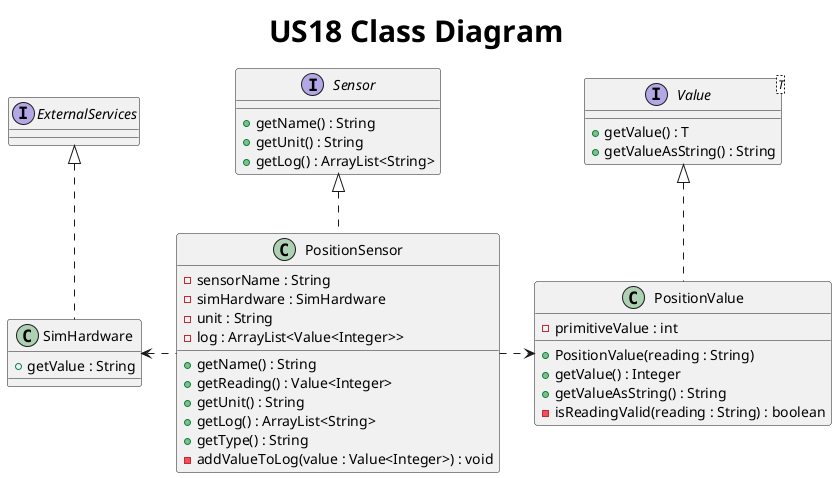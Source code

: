 @startuml
title <size: 30> US18 Class Diagram

interface Sensor {
    + getName() : String
    + getUnit() : String
    + getLog() : ArrayList<String>
}

interface Value<T> {
    + getValue() : T
    + getValueAsString() : String
}

interface ExternalServices {

}

class PositionSensor{
    - sensorName : String
    - simHardware : SimHardware
    - unit : String
    - log : ArrayList<Value<Integer>>

    + getName() : String
    + getReading() : Value<Integer>
    + getUnit() : String
    + getLog() : ArrayList<String>
    + getType() : String
    - addValueToLog(value : Value<Integer>) : void
}

class PositionValue{
    - primitiveValue : int

    + PositionValue(reading : String)
    + getValue() : Integer
    + getValueAsString() : String
    - isReadingValid(reading : String) : boolean
}

class SimHardware{
    + getValue : String
}

Value <|.. PositionValue
Sensor <|.. PositionSensor
ExternalServices <|.. SimHardware
PositionSensor .right.> PositionValue
PositionSensor .left.> SimHardware

@enduml